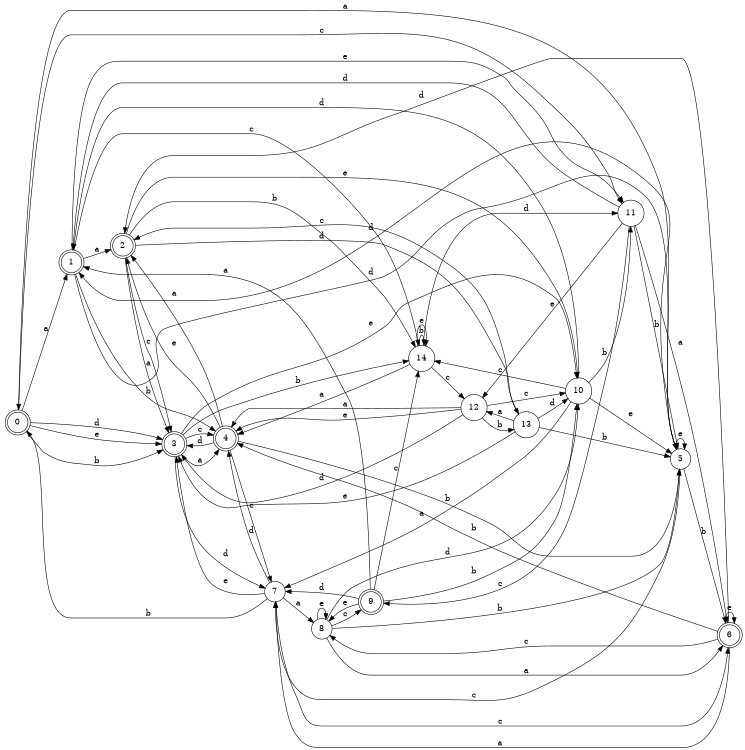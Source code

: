 digraph n12_10 {
__start0 [label="" shape="none"];

rankdir=LR;
size="8,5";

s0 [style="rounded,filled", color="black", fillcolor="white" shape="doublecircle", label="0"];
s1 [style="rounded,filled", color="black", fillcolor="white" shape="doublecircle", label="1"];
s2 [style="rounded,filled", color="black", fillcolor="white" shape="doublecircle", label="2"];
s3 [style="rounded,filled", color="black", fillcolor="white" shape="doublecircle", label="3"];
s4 [style="rounded,filled", color="black", fillcolor="white" shape="doublecircle", label="4"];
s5 [style="filled", color="black", fillcolor="white" shape="circle", label="5"];
s6 [style="rounded,filled", color="black", fillcolor="white" shape="doublecircle", label="6"];
s7 [style="filled", color="black", fillcolor="white" shape="circle", label="7"];
s8 [style="filled", color="black", fillcolor="white" shape="circle", label="8"];
s9 [style="rounded,filled", color="black", fillcolor="white" shape="doublecircle", label="9"];
s10 [style="filled", color="black", fillcolor="white" shape="circle", label="10"];
s11 [style="filled", color="black", fillcolor="white" shape="circle", label="11"];
s12 [style="filled", color="black", fillcolor="white" shape="circle", label="12"];
s13 [style="filled", color="black", fillcolor="white" shape="circle", label="13"];
s14 [style="filled", color="black", fillcolor="white" shape="circle", label="14"];
s0 -> s1 [label="a"];
s0 -> s3 [label="b"];
s0 -> s11 [label="c"];
s0 -> s3 [label="d"];
s0 -> s3 [label="e"];
s1 -> s2 [label="a"];
s1 -> s4 [label="b"];
s1 -> s14 [label="c"];
s1 -> s5 [label="d"];
s1 -> s11 [label="e"];
s2 -> s3 [label="a"];
s2 -> s14 [label="b"];
s2 -> s3 [label="c"];
s2 -> s13 [label="d"];
s2 -> s10 [label="e"];
s3 -> s4 [label="a"];
s3 -> s14 [label="b"];
s3 -> s4 [label="c"];
s3 -> s7 [label="d"];
s3 -> s10 [label="e"];
s4 -> s2 [label="a"];
s4 -> s5 [label="b"];
s4 -> s7 [label="c"];
s4 -> s3 [label="d"];
s4 -> s2 [label="e"];
s5 -> s0 [label="a"];
s5 -> s6 [label="b"];
s5 -> s7 [label="c"];
s5 -> s1 [label="d"];
s5 -> s5 [label="e"];
s6 -> s7 [label="a"];
s6 -> s4 [label="b"];
s6 -> s8 [label="c"];
s6 -> s2 [label="d"];
s6 -> s6 [label="e"];
s7 -> s8 [label="a"];
s7 -> s0 [label="b"];
s7 -> s6 [label="c"];
s7 -> s4 [label="d"];
s7 -> s3 [label="e"];
s8 -> s6 [label="a"];
s8 -> s5 [label="b"];
s8 -> s9 [label="c"];
s8 -> s10 [label="d"];
s8 -> s8 [label="e"];
s9 -> s1 [label="a"];
s9 -> s10 [label="b"];
s9 -> s14 [label="c"];
s9 -> s7 [label="d"];
s9 -> s8 [label="e"];
s10 -> s7 [label="a"];
s10 -> s11 [label="b"];
s10 -> s14 [label="c"];
s10 -> s1 [label="d"];
s10 -> s5 [label="e"];
s11 -> s6 [label="a"];
s11 -> s5 [label="b"];
s11 -> s9 [label="c"];
s11 -> s1 [label="d"];
s11 -> s12 [label="e"];
s12 -> s4 [label="a"];
s12 -> s13 [label="b"];
s12 -> s10 [label="c"];
s12 -> s3 [label="d"];
s12 -> s4 [label="e"];
s13 -> s12 [label="a"];
s13 -> s5 [label="b"];
s13 -> s2 [label="c"];
s13 -> s10 [label="d"];
s13 -> s3 [label="e"];
s14 -> s4 [label="a"];
s14 -> s14 [label="b"];
s14 -> s12 [label="c"];
s14 -> s11 [label="d"];
s14 -> s14 [label="e"];

}